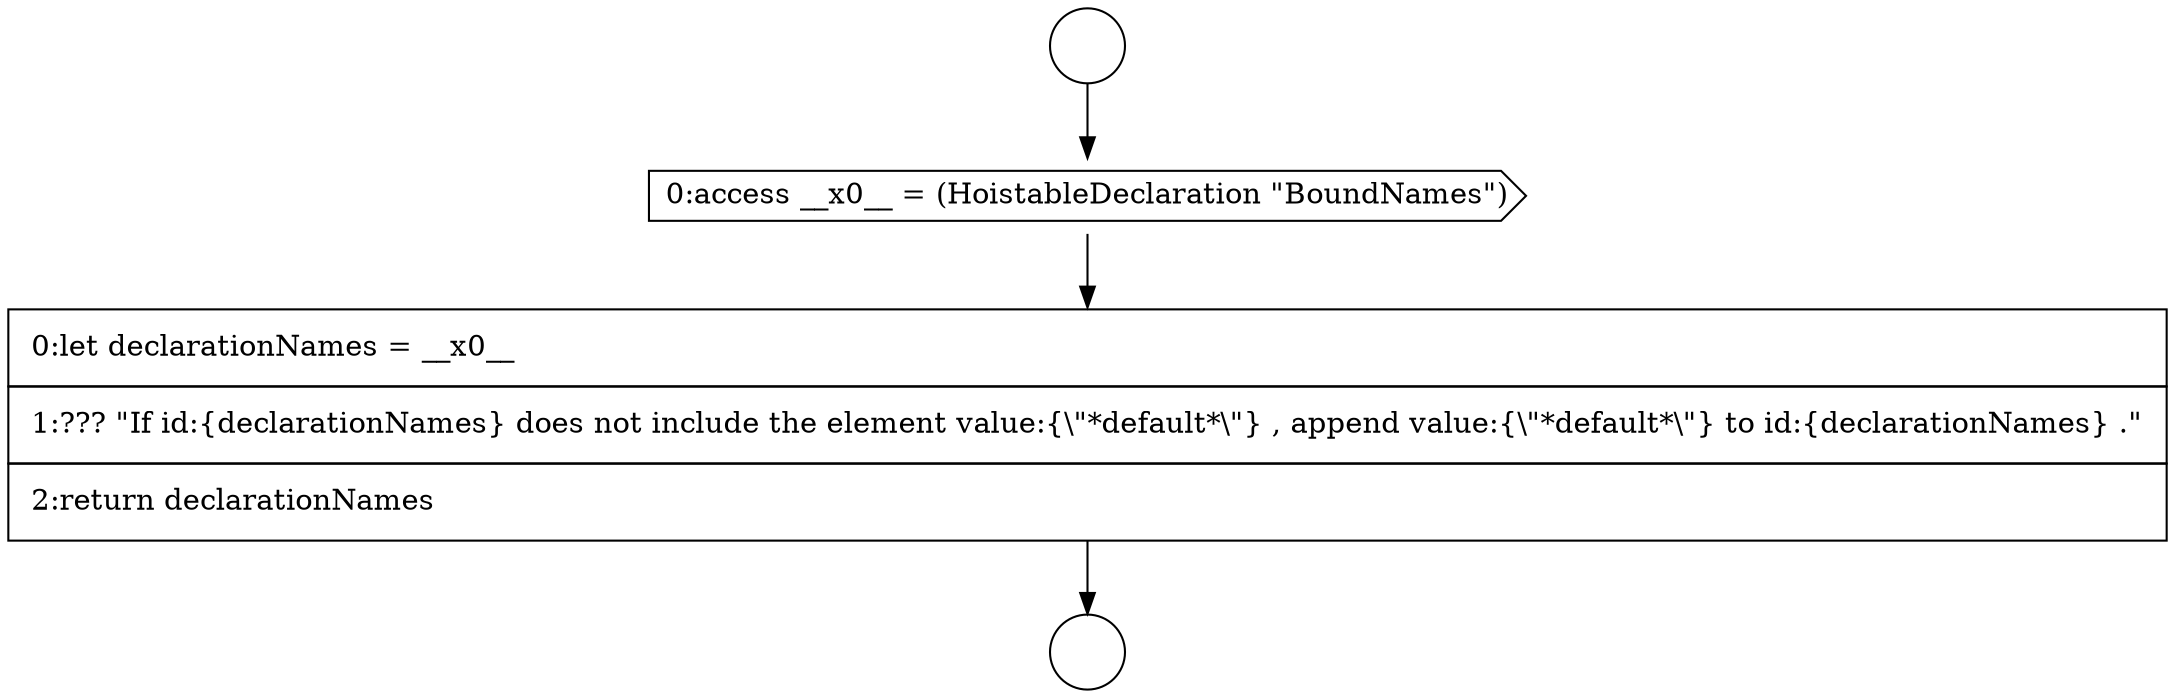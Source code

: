 digraph {
  node11354 [shape=circle label=" " color="black" fillcolor="white" style=filled]
  node11356 [shape=cds, label=<<font color="black">0:access __x0__ = (HoistableDeclaration &quot;BoundNames&quot;)</font>> color="black" fillcolor="white" style=filled]
  node11357 [shape=none, margin=0, label=<<font color="black">
    <table border="0" cellborder="1" cellspacing="0" cellpadding="10">
      <tr><td align="left">0:let declarationNames = __x0__</td></tr>
      <tr><td align="left">1:??? &quot;If id:{declarationNames} does not include the element value:{\&quot;*default*\&quot;} , append value:{\&quot;*default*\&quot;} to id:{declarationNames} .&quot;</td></tr>
      <tr><td align="left">2:return declarationNames</td></tr>
    </table>
  </font>> color="black" fillcolor="white" style=filled]
  node11355 [shape=circle label=" " color="black" fillcolor="white" style=filled]
  node11354 -> node11356 [ color="black"]
  node11356 -> node11357 [ color="black"]
  node11357 -> node11355 [ color="black"]
}
